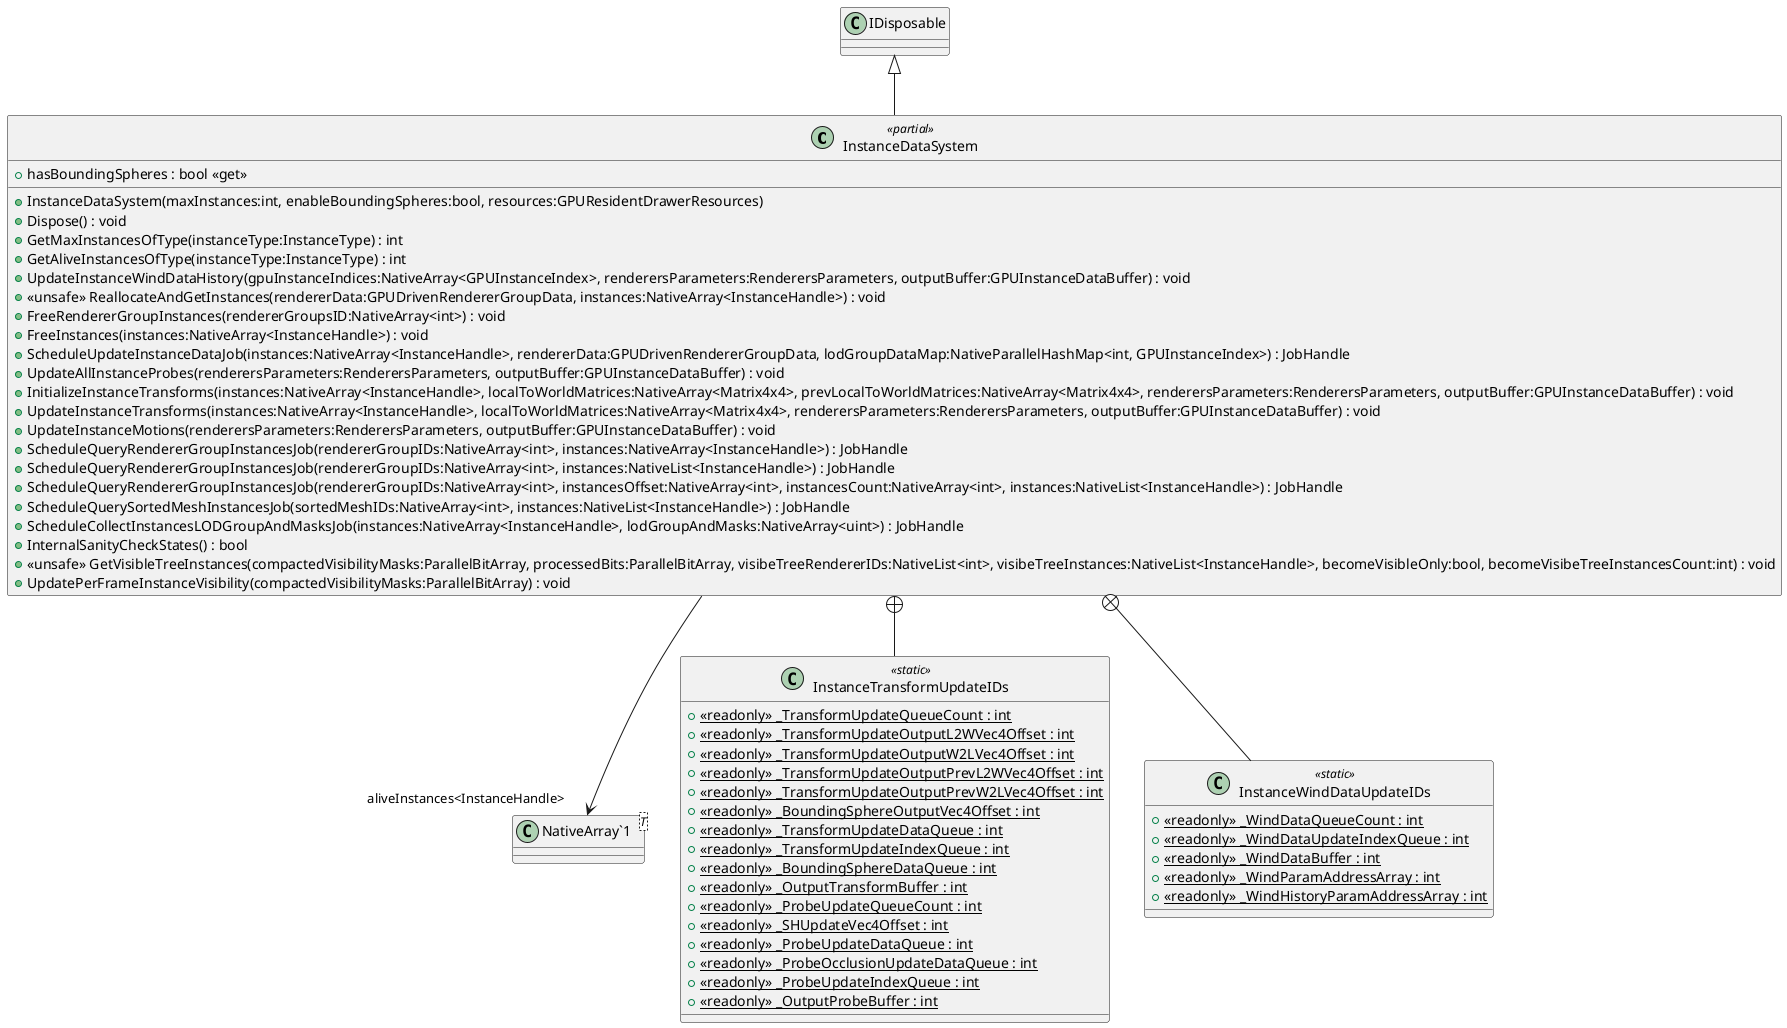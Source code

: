 @startuml
class InstanceDataSystem <<partial>> {
    + hasBoundingSpheres : bool <<get>>
    + InstanceDataSystem(maxInstances:int, enableBoundingSpheres:bool, resources:GPUResidentDrawerResources)
    + Dispose() : void
    + GetMaxInstancesOfType(instanceType:InstanceType) : int
    + GetAliveInstancesOfType(instanceType:InstanceType) : int
    + UpdateInstanceWindDataHistory(gpuInstanceIndices:NativeArray<GPUInstanceIndex>, renderersParameters:RenderersParameters, outputBuffer:GPUInstanceDataBuffer) : void
    + <<unsafe>> ReallocateAndGetInstances(rendererData:GPUDrivenRendererGroupData, instances:NativeArray<InstanceHandle>) : void
    + FreeRendererGroupInstances(rendererGroupsID:NativeArray<int>) : void
    + FreeInstances(instances:NativeArray<InstanceHandle>) : void
    + ScheduleUpdateInstanceDataJob(instances:NativeArray<InstanceHandle>, rendererData:GPUDrivenRendererGroupData, lodGroupDataMap:NativeParallelHashMap<int, GPUInstanceIndex>) : JobHandle
    + UpdateAllInstanceProbes(renderersParameters:RenderersParameters, outputBuffer:GPUInstanceDataBuffer) : void
    + InitializeInstanceTransforms(instances:NativeArray<InstanceHandle>, localToWorldMatrices:NativeArray<Matrix4x4>, prevLocalToWorldMatrices:NativeArray<Matrix4x4>, renderersParameters:RenderersParameters, outputBuffer:GPUInstanceDataBuffer) : void
    + UpdateInstanceTransforms(instances:NativeArray<InstanceHandle>, localToWorldMatrices:NativeArray<Matrix4x4>, renderersParameters:RenderersParameters, outputBuffer:GPUInstanceDataBuffer) : void
    + UpdateInstanceMotions(renderersParameters:RenderersParameters, outputBuffer:GPUInstanceDataBuffer) : void
    + ScheduleQueryRendererGroupInstancesJob(rendererGroupIDs:NativeArray<int>, instances:NativeArray<InstanceHandle>) : JobHandle
    + ScheduleQueryRendererGroupInstancesJob(rendererGroupIDs:NativeArray<int>, instances:NativeList<InstanceHandle>) : JobHandle
    + ScheduleQueryRendererGroupInstancesJob(rendererGroupIDs:NativeArray<int>, instancesOffset:NativeArray<int>, instancesCount:NativeArray<int>, instances:NativeList<InstanceHandle>) : JobHandle
    + ScheduleQuerySortedMeshInstancesJob(sortedMeshIDs:NativeArray<int>, instances:NativeList<InstanceHandle>) : JobHandle
    + ScheduleCollectInstancesLODGroupAndMasksJob(instances:NativeArray<InstanceHandle>, lodGroupAndMasks:NativeArray<uint>) : JobHandle
    + InternalSanityCheckStates() : bool
    + <<unsafe>> GetVisibleTreeInstances(compactedVisibilityMasks:ParallelBitArray, processedBits:ParallelBitArray, visibeTreeRendererIDs:NativeList<int>, visibeTreeInstances:NativeList<InstanceHandle>, becomeVisibleOnly:bool, becomeVisibeTreeInstancesCount:int) : void
    + UpdatePerFrameInstanceVisibility(compactedVisibilityMasks:ParallelBitArray) : void
}
class "NativeArray`1"<T> {
}
class InstanceTransformUpdateIDs <<static>> {
    + {static} <<readonly>> _TransformUpdateQueueCount : int
    + {static} <<readonly>> _TransformUpdateOutputL2WVec4Offset : int
    + {static} <<readonly>> _TransformUpdateOutputW2LVec4Offset : int
    + {static} <<readonly>> _TransformUpdateOutputPrevL2WVec4Offset : int
    + {static} <<readonly>> _TransformUpdateOutputPrevW2LVec4Offset : int
    + {static} <<readonly>> _BoundingSphereOutputVec4Offset : int
    + {static} <<readonly>> _TransformUpdateDataQueue : int
    + {static} <<readonly>> _TransformUpdateIndexQueue : int
    + {static} <<readonly>> _BoundingSphereDataQueue : int
    + {static} <<readonly>> _OutputTransformBuffer : int
    + {static} <<readonly>> _ProbeUpdateQueueCount : int
    + {static} <<readonly>> _SHUpdateVec4Offset : int
    + {static} <<readonly>> _ProbeUpdateDataQueue : int
    + {static} <<readonly>> _ProbeOcclusionUpdateDataQueue : int
    + {static} <<readonly>> _ProbeUpdateIndexQueue : int
    + {static} <<readonly>> _OutputProbeBuffer : int
}
class InstanceWindDataUpdateIDs <<static>> {
    + {static} <<readonly>> _WindDataQueueCount : int
    + {static} <<readonly>> _WindDataUpdateIndexQueue : int
    + {static} <<readonly>> _WindDataBuffer : int
    + {static} <<readonly>> _WindParamAddressArray : int
    + {static} <<readonly>> _WindHistoryParamAddressArray : int
}
IDisposable <|-- InstanceDataSystem
InstanceDataSystem --> "aliveInstances<InstanceHandle>" "NativeArray`1"
InstanceDataSystem +-- InstanceTransformUpdateIDs
InstanceDataSystem +-- InstanceWindDataUpdateIDs
@enduml
